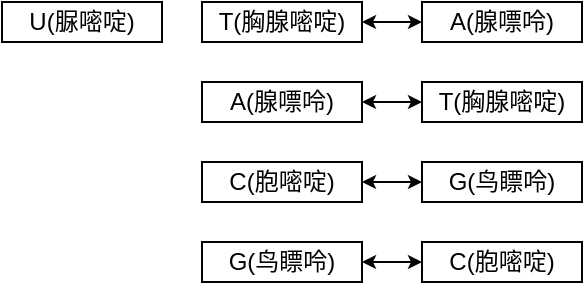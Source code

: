 <mxfile>
    <diagram id="8AMX-YXAb1dA05mCVROA" name="第 1 页">
        <mxGraphModel dx="885" dy="687" grid="1" gridSize="10" guides="1" tooltips="1" connect="1" arrows="1" fold="1" page="1" pageScale="1" pageWidth="827" pageHeight="1169" math="0" shadow="0">
            <root>
                <mxCell id="0"/>
                <mxCell id="1" parent="0"/>
                <mxCell id="149" value="T(胸腺嘧啶)" style="rounded=0;whiteSpace=wrap;html=1;" vertex="1" parent="1">
                    <mxGeometry x="240" y="100" width="80" height="20" as="geometry"/>
                </mxCell>
                <mxCell id="150" value="A(腺嘌呤)" style="rounded=0;whiteSpace=wrap;html=1;" vertex="1" parent="1">
                    <mxGeometry x="240" y="140" width="80" height="20" as="geometry"/>
                </mxCell>
                <mxCell id="151" value="C(胞嘧啶)" style="rounded=0;whiteSpace=wrap;html=1;" vertex="1" parent="1">
                    <mxGeometry x="240" y="180" width="80" height="20" as="geometry"/>
                </mxCell>
                <mxCell id="152" value="G(鸟瞟呤)" style="rounded=0;whiteSpace=wrap;html=1;" vertex="1" parent="1">
                    <mxGeometry x="240" y="220" width="80" height="20" as="geometry"/>
                </mxCell>
                <mxCell id="153" value="A(腺嘌呤)" style="rounded=0;whiteSpace=wrap;html=1;" vertex="1" parent="1">
                    <mxGeometry x="350" y="100" width="80" height="20" as="geometry"/>
                </mxCell>
                <mxCell id="154" value="T(胸腺嘧啶)" style="rounded=0;whiteSpace=wrap;html=1;" vertex="1" parent="1">
                    <mxGeometry x="350" y="140" width="80" height="20" as="geometry"/>
                </mxCell>
                <mxCell id="155" value="C(胞嘧啶)" style="rounded=0;whiteSpace=wrap;html=1;" vertex="1" parent="1">
                    <mxGeometry x="350" y="220" width="80" height="20" as="geometry"/>
                </mxCell>
                <mxCell id="156" value="G(鸟瞟呤)" style="rounded=0;whiteSpace=wrap;html=1;" vertex="1" parent="1">
                    <mxGeometry x="350" y="180" width="80" height="20" as="geometry"/>
                </mxCell>
                <mxCell id="158" value="" style="endArrow=classic;startArrow=classic;html=1;startSize=4;endSize=4;exitX=1;exitY=0.5;exitDx=0;exitDy=0;entryX=0;entryY=0.5;entryDx=0;entryDy=0;" edge="1" parent="1" source="149" target="153">
                    <mxGeometry width="50" height="50" relative="1" as="geometry">
                        <mxPoint x="400" y="260" as="sourcePoint"/>
                        <mxPoint x="450" y="210" as="targetPoint"/>
                    </mxGeometry>
                </mxCell>
                <mxCell id="159" value="" style="endArrow=classic;startArrow=classic;html=1;startSize=4;endSize=4;exitX=1;exitY=0.5;exitDx=0;exitDy=0;entryX=0;entryY=0.5;entryDx=0;entryDy=0;" edge="1" parent="1" source="150" target="154">
                    <mxGeometry width="50" height="50" relative="1" as="geometry">
                        <mxPoint x="330" y="120" as="sourcePoint"/>
                        <mxPoint x="360" y="120" as="targetPoint"/>
                    </mxGeometry>
                </mxCell>
                <mxCell id="160" value="" style="endArrow=classic;startArrow=classic;html=1;startSize=4;endSize=4;exitX=1;exitY=0.5;exitDx=0;exitDy=0;entryX=0;entryY=0.5;entryDx=0;entryDy=0;" edge="1" parent="1" source="152" target="155">
                    <mxGeometry width="50" height="50" relative="1" as="geometry">
                        <mxPoint x="330" y="120" as="sourcePoint"/>
                        <mxPoint x="360" y="120" as="targetPoint"/>
                    </mxGeometry>
                </mxCell>
                <mxCell id="161" value="" style="endArrow=classic;startArrow=classic;html=1;startSize=4;endSize=4;exitX=1;exitY=0.5;exitDx=0;exitDy=0;entryX=0;entryY=0.5;entryDx=0;entryDy=0;" edge="1" parent="1" source="151" target="156">
                    <mxGeometry width="50" height="50" relative="1" as="geometry">
                        <mxPoint x="330" y="160" as="sourcePoint"/>
                        <mxPoint x="360" y="160" as="targetPoint"/>
                    </mxGeometry>
                </mxCell>
                <mxCell id="162" value="U(脲嘧啶)" style="rounded=0;whiteSpace=wrap;html=1;" vertex="1" parent="1">
                    <mxGeometry x="140" y="100" width="80" height="20" as="geometry"/>
                </mxCell>
            </root>
        </mxGraphModel>
    </diagram>
</mxfile>